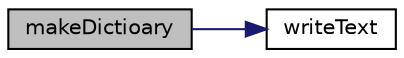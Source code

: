 digraph "makeDictioary"
{
 // LATEX_PDF_SIZE
  edge [fontname="Helvetica",fontsize="10",labelfontname="Helvetica",labelfontsize="10"];
  node [fontname="Helvetica",fontsize="10",shape=record];
  rankdir="LR";
  Node8 [label="makeDictioary",height=0.2,width=0.4,color="black", fillcolor="grey75", style="filled", fontcolor="black",tooltip=" "];
  Node8 -> Node9 [color="midnightblue",fontsize="10",style="solid",fontname="Helvetica"];
  Node9 [label="writeText",height=0.2,width=0.4,color="black", fillcolor="white", style="filled",URL="$main_8cpp.html#abc81e1ecc4556950ac796827d90fbadd",tooltip=" "];
}

